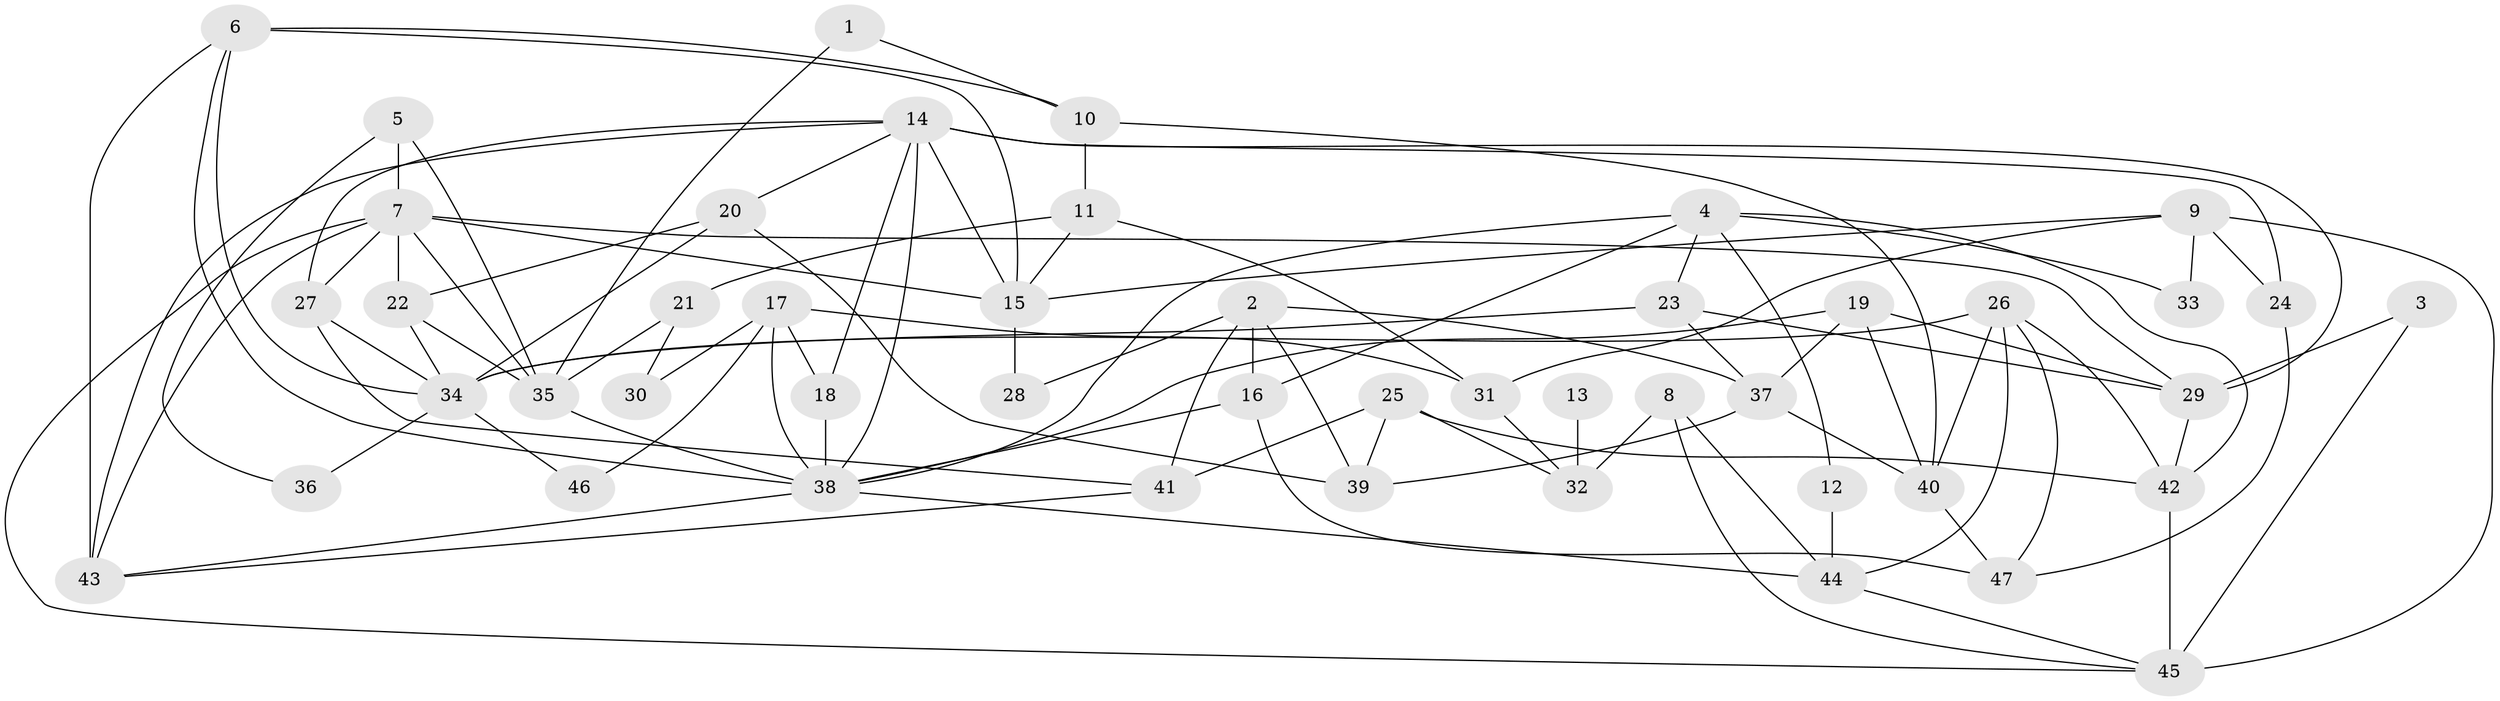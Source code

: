 // original degree distribution, {2: 0.13432835820895522, 3: 0.26865671641791045, 5: 0.23880597014925373, 4: 0.23880597014925373, 8: 0.029850746268656716, 6: 0.08955223880597014}
// Generated by graph-tools (version 1.1) at 2025/37/03/04/25 23:37:14]
// undirected, 47 vertices, 101 edges
graph export_dot {
  node [color=gray90,style=filled];
  1;
  2;
  3;
  4;
  5;
  6;
  7;
  8;
  9;
  10;
  11;
  12;
  13;
  14;
  15;
  16;
  17;
  18;
  19;
  20;
  21;
  22;
  23;
  24;
  25;
  26;
  27;
  28;
  29;
  30;
  31;
  32;
  33;
  34;
  35;
  36;
  37;
  38;
  39;
  40;
  41;
  42;
  43;
  44;
  45;
  46;
  47;
  1 -- 10 [weight=1.0];
  1 -- 35 [weight=1.0];
  2 -- 16 [weight=1.0];
  2 -- 28 [weight=1.0];
  2 -- 37 [weight=1.0];
  2 -- 39 [weight=1.0];
  2 -- 41 [weight=1.0];
  3 -- 29 [weight=1.0];
  3 -- 45 [weight=1.0];
  4 -- 12 [weight=1.0];
  4 -- 16 [weight=1.0];
  4 -- 23 [weight=1.0];
  4 -- 33 [weight=1.0];
  4 -- 38 [weight=1.0];
  4 -- 42 [weight=1.0];
  5 -- 7 [weight=1.0];
  5 -- 35 [weight=1.0];
  5 -- 36 [weight=1.0];
  6 -- 10 [weight=1.0];
  6 -- 15 [weight=1.0];
  6 -- 34 [weight=1.0];
  6 -- 38 [weight=1.0];
  6 -- 43 [weight=1.0];
  7 -- 15 [weight=1.0];
  7 -- 22 [weight=1.0];
  7 -- 27 [weight=1.0];
  7 -- 29 [weight=1.0];
  7 -- 35 [weight=1.0];
  7 -- 43 [weight=1.0];
  7 -- 45 [weight=1.0];
  8 -- 32 [weight=1.0];
  8 -- 44 [weight=1.0];
  8 -- 45 [weight=1.0];
  9 -- 15 [weight=1.0];
  9 -- 24 [weight=2.0];
  9 -- 31 [weight=2.0];
  9 -- 33 [weight=1.0];
  9 -- 45 [weight=2.0];
  10 -- 11 [weight=1.0];
  10 -- 40 [weight=1.0];
  11 -- 15 [weight=2.0];
  11 -- 21 [weight=1.0];
  11 -- 31 [weight=1.0];
  12 -- 44 [weight=1.0];
  13 -- 32 [weight=2.0];
  14 -- 15 [weight=1.0];
  14 -- 18 [weight=1.0];
  14 -- 20 [weight=1.0];
  14 -- 24 [weight=2.0];
  14 -- 27 [weight=1.0];
  14 -- 29 [weight=1.0];
  14 -- 38 [weight=1.0];
  14 -- 43 [weight=1.0];
  15 -- 28 [weight=1.0];
  16 -- 38 [weight=1.0];
  16 -- 47 [weight=1.0];
  17 -- 18 [weight=1.0];
  17 -- 30 [weight=1.0];
  17 -- 31 [weight=1.0];
  17 -- 38 [weight=2.0];
  17 -- 46 [weight=2.0];
  18 -- 38 [weight=1.0];
  19 -- 29 [weight=1.0];
  19 -- 37 [weight=1.0];
  19 -- 38 [weight=1.0];
  19 -- 40 [weight=1.0];
  20 -- 22 [weight=1.0];
  20 -- 34 [weight=1.0];
  20 -- 39 [weight=1.0];
  21 -- 30 [weight=1.0];
  21 -- 35 [weight=1.0];
  22 -- 34 [weight=1.0];
  22 -- 35 [weight=1.0];
  23 -- 29 [weight=1.0];
  23 -- 34 [weight=1.0];
  23 -- 37 [weight=1.0];
  24 -- 47 [weight=1.0];
  25 -- 32 [weight=1.0];
  25 -- 39 [weight=1.0];
  25 -- 41 [weight=1.0];
  25 -- 42 [weight=1.0];
  26 -- 34 [weight=1.0];
  26 -- 40 [weight=1.0];
  26 -- 42 [weight=1.0];
  26 -- 44 [weight=1.0];
  26 -- 47 [weight=1.0];
  27 -- 34 [weight=1.0];
  27 -- 41 [weight=1.0];
  29 -- 42 [weight=1.0];
  31 -- 32 [weight=1.0];
  34 -- 36 [weight=1.0];
  34 -- 46 [weight=2.0];
  35 -- 38 [weight=1.0];
  37 -- 39 [weight=1.0];
  37 -- 40 [weight=1.0];
  38 -- 43 [weight=1.0];
  38 -- 44 [weight=1.0];
  40 -- 47 [weight=1.0];
  41 -- 43 [weight=1.0];
  42 -- 45 [weight=1.0];
  44 -- 45 [weight=1.0];
}
